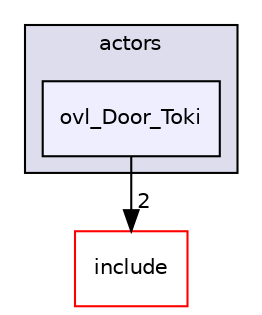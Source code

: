 digraph "src/overlays/actors/ovl_Door_Toki" {
  compound=true
  node [ fontsize="10", fontname="Helvetica"];
  edge [ labelfontsize="10", labelfontname="Helvetica"];
  subgraph clusterdir_e93473484be31ce7bcb356bd643a22f8 {
    graph [ bgcolor="#ddddee", pencolor="black", label="actors" fontname="Helvetica", fontsize="10", URL="dir_e93473484be31ce7bcb356bd643a22f8.html"]
  dir_258823a7cdae2fbd959523bd666ea078 [shape=box, label="ovl_Door_Toki", style="filled", fillcolor="#eeeeff", pencolor="black", URL="dir_258823a7cdae2fbd959523bd666ea078.html"];
  }
  dir_d44c64559bbebec7f509842c48db8b23 [shape=box label="include" fillcolor="white" style="filled" color="red" URL="dir_d44c64559bbebec7f509842c48db8b23.html"];
  dir_258823a7cdae2fbd959523bd666ea078->dir_d44c64559bbebec7f509842c48db8b23 [headlabel="2", labeldistance=1.5 headhref="dir_000170_000000.html"];
}
